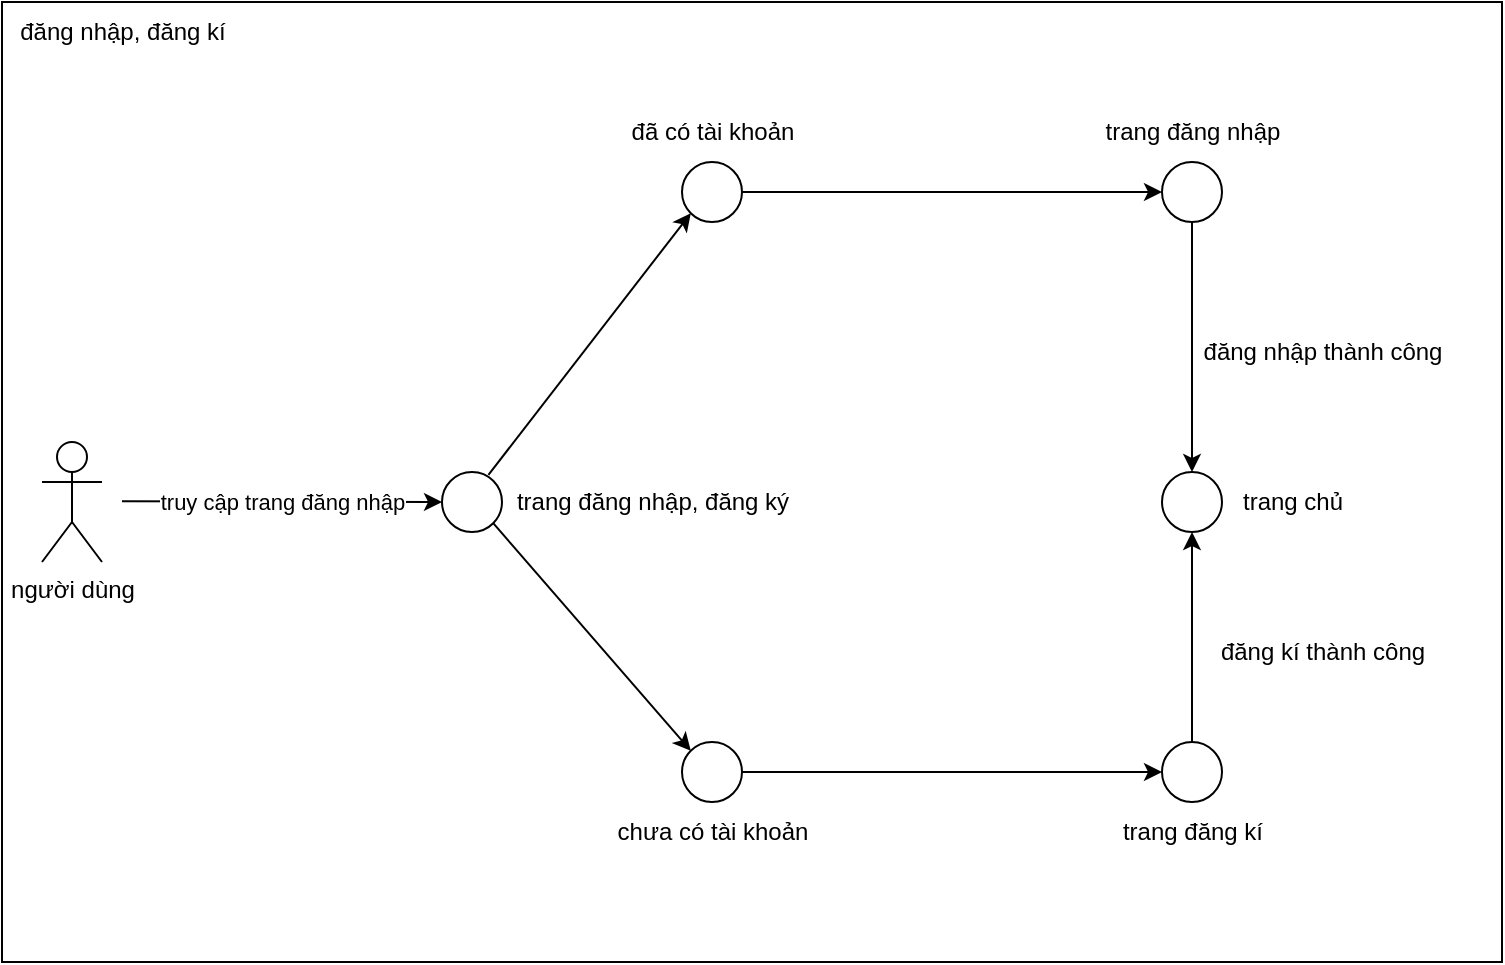 <mxfile version="21.6.8" type="device">
  <diagram name="Page-1" id="_QQmcSKGJUw1K3zRHFVN">
    <mxGraphModel dx="1154" dy="528" grid="1" gridSize="10" guides="1" tooltips="1" connect="1" arrows="1" fold="1" page="1" pageScale="1" pageWidth="827" pageHeight="1169" math="0" shadow="0">
      <root>
        <mxCell id="0" />
        <mxCell id="1" parent="0" />
        <mxCell id="td33pQiQXppunVpRKrVb-76" value="" style="rounded=0;whiteSpace=wrap;html=1;" vertex="1" parent="1">
          <mxGeometry x="20" y="40" width="750" height="480" as="geometry" />
        </mxCell>
        <mxCell id="td33pQiQXppunVpRKrVb-48" value="người dùng" style="shape=umlActor;verticalLabelPosition=bottom;verticalAlign=top;html=1;outlineConnect=0;" vertex="1" parent="1">
          <mxGeometry x="40" y="260" width="30" height="60" as="geometry" />
        </mxCell>
        <mxCell id="td33pQiQXppunVpRKrVb-49" value="" style="ellipse;whiteSpace=wrap;html=1;aspect=fixed;" vertex="1" parent="1">
          <mxGeometry x="240" y="275" width="30" height="30" as="geometry" />
        </mxCell>
        <mxCell id="td33pQiQXppunVpRKrVb-50" value="" style="endArrow=classic;html=1;rounded=0;entryX=0;entryY=0.5;entryDx=0;entryDy=0;" edge="1" parent="1" target="td33pQiQXppunVpRKrVb-49">
          <mxGeometry relative="1" as="geometry">
            <mxPoint x="80" y="289.62" as="sourcePoint" />
            <mxPoint x="180" y="289.62" as="targetPoint" />
          </mxGeometry>
        </mxCell>
        <mxCell id="td33pQiQXppunVpRKrVb-51" value="truy cập trang đăng nhập" style="edgeLabel;resizable=0;html=1;align=center;verticalAlign=middle;" connectable="0" vertex="1" parent="td33pQiQXppunVpRKrVb-50">
          <mxGeometry relative="1" as="geometry" />
        </mxCell>
        <mxCell id="td33pQiQXppunVpRKrVb-54" value="trang đăng nhập, đăng ký" style="text;html=1;align=center;verticalAlign=middle;resizable=0;points=[];autosize=1;strokeColor=none;fillColor=none;" vertex="1" parent="1">
          <mxGeometry x="270" y="275" width="150" height="30" as="geometry" />
        </mxCell>
        <mxCell id="td33pQiQXppunVpRKrVb-56" value="" style="ellipse;whiteSpace=wrap;html=1;aspect=fixed;" vertex="1" parent="1">
          <mxGeometry x="360" y="120" width="30" height="30" as="geometry" />
        </mxCell>
        <mxCell id="td33pQiQXppunVpRKrVb-57" value="" style="ellipse;whiteSpace=wrap;html=1;aspect=fixed;" vertex="1" parent="1">
          <mxGeometry x="360" y="410" width="30" height="30" as="geometry" />
        </mxCell>
        <mxCell id="td33pQiQXppunVpRKrVb-58" value="" style="ellipse;whiteSpace=wrap;html=1;aspect=fixed;" vertex="1" parent="1">
          <mxGeometry x="600" y="120" width="30" height="30" as="geometry" />
        </mxCell>
        <mxCell id="td33pQiQXppunVpRKrVb-59" value="" style="ellipse;whiteSpace=wrap;html=1;aspect=fixed;" vertex="1" parent="1">
          <mxGeometry x="600" y="410" width="30" height="30" as="geometry" />
        </mxCell>
        <mxCell id="td33pQiQXppunVpRKrVb-60" value="" style="ellipse;whiteSpace=wrap;html=1;aspect=fixed;" vertex="1" parent="1">
          <mxGeometry x="600" y="275" width="30" height="30" as="geometry" />
        </mxCell>
        <mxCell id="td33pQiQXppunVpRKrVb-63" value="" style="endArrow=classic;html=1;rounded=0;entryX=0;entryY=1;entryDx=0;entryDy=0;exitX=0.774;exitY=0.048;exitDx=0;exitDy=0;exitPerimeter=0;" edge="1" parent="1" source="td33pQiQXppunVpRKrVb-49" target="td33pQiQXppunVpRKrVb-56">
          <mxGeometry width="50" height="50" relative="1" as="geometry">
            <mxPoint x="260" y="270" as="sourcePoint" />
            <mxPoint x="470" y="260" as="targetPoint" />
          </mxGeometry>
        </mxCell>
        <mxCell id="td33pQiQXppunVpRKrVb-64" value="" style="endArrow=classic;html=1;rounded=0;exitX=1;exitY=1;exitDx=0;exitDy=0;entryX=0;entryY=0;entryDx=0;entryDy=0;" edge="1" parent="1" source="td33pQiQXppunVpRKrVb-49" target="td33pQiQXppunVpRKrVb-57">
          <mxGeometry width="50" height="50" relative="1" as="geometry">
            <mxPoint x="470" y="350" as="sourcePoint" />
            <mxPoint x="520" y="300" as="targetPoint" />
          </mxGeometry>
        </mxCell>
        <mxCell id="td33pQiQXppunVpRKrVb-65" value="" style="endArrow=classic;html=1;rounded=0;exitX=1;exitY=0.5;exitDx=0;exitDy=0;entryX=0;entryY=0.5;entryDx=0;entryDy=0;" edge="1" parent="1" source="td33pQiQXppunVpRKrVb-56" target="td33pQiQXppunVpRKrVb-58">
          <mxGeometry width="50" height="50" relative="1" as="geometry">
            <mxPoint x="470" y="350" as="sourcePoint" />
            <mxPoint x="520" y="300" as="targetPoint" />
          </mxGeometry>
        </mxCell>
        <mxCell id="td33pQiQXppunVpRKrVb-66" value="" style="endArrow=classic;html=1;rounded=0;exitX=1;exitY=0.5;exitDx=0;exitDy=0;entryX=0;entryY=0.5;entryDx=0;entryDy=0;" edge="1" parent="1" source="td33pQiQXppunVpRKrVb-57" target="td33pQiQXppunVpRKrVb-59">
          <mxGeometry width="50" height="50" relative="1" as="geometry">
            <mxPoint x="420" y="327" as="sourcePoint" />
            <mxPoint x="518" y="440" as="targetPoint" />
          </mxGeometry>
        </mxCell>
        <mxCell id="td33pQiQXppunVpRKrVb-67" value="" style="endArrow=classic;html=1;rounded=0;exitX=0.5;exitY=1;exitDx=0;exitDy=0;entryX=0.5;entryY=0;entryDx=0;entryDy=0;" edge="1" parent="1" source="td33pQiQXppunVpRKrVb-58" target="td33pQiQXppunVpRKrVb-60">
          <mxGeometry width="50" height="50" relative="1" as="geometry">
            <mxPoint x="500" y="275" as="sourcePoint" />
            <mxPoint x="598" y="388" as="targetPoint" />
          </mxGeometry>
        </mxCell>
        <mxCell id="td33pQiQXppunVpRKrVb-68" value="" style="endArrow=classic;html=1;rounded=0;exitX=0.5;exitY=0;exitDx=0;exitDy=0;entryX=0.5;entryY=1;entryDx=0;entryDy=0;" edge="1" parent="1" source="td33pQiQXppunVpRKrVb-59" target="td33pQiQXppunVpRKrVb-60">
          <mxGeometry width="50" height="50" relative="1" as="geometry">
            <mxPoint x="620" y="410" as="sourcePoint" />
            <mxPoint x="718" y="523" as="targetPoint" />
          </mxGeometry>
        </mxCell>
        <mxCell id="td33pQiQXppunVpRKrVb-69" value="đã có tài khoản" style="text;html=1;align=center;verticalAlign=middle;resizable=0;points=[];autosize=1;strokeColor=none;fillColor=none;" vertex="1" parent="1">
          <mxGeometry x="325" y="90" width="100" height="30" as="geometry" />
        </mxCell>
        <mxCell id="td33pQiQXppunVpRKrVb-70" value="chưa có tài khoản" style="text;html=1;align=center;verticalAlign=middle;resizable=0;points=[];autosize=1;strokeColor=none;fillColor=none;" vertex="1" parent="1">
          <mxGeometry x="315" y="440" width="120" height="30" as="geometry" />
        </mxCell>
        <mxCell id="td33pQiQXppunVpRKrVb-71" value="trang đăng nhập" style="text;html=1;align=center;verticalAlign=middle;resizable=0;points=[];autosize=1;strokeColor=none;fillColor=none;" vertex="1" parent="1">
          <mxGeometry x="560" y="90" width="110" height="30" as="geometry" />
        </mxCell>
        <mxCell id="td33pQiQXppunVpRKrVb-72" value="trang đăng kí" style="text;html=1;align=center;verticalAlign=middle;resizable=0;points=[];autosize=1;strokeColor=none;fillColor=none;" vertex="1" parent="1">
          <mxGeometry x="570" y="440" width="90" height="30" as="geometry" />
        </mxCell>
        <mxCell id="td33pQiQXppunVpRKrVb-73" value="trang chủ" style="text;html=1;align=center;verticalAlign=middle;resizable=0;points=[];autosize=1;strokeColor=none;fillColor=none;" vertex="1" parent="1">
          <mxGeometry x="630" y="275" width="70" height="30" as="geometry" />
        </mxCell>
        <mxCell id="td33pQiQXppunVpRKrVb-74" value="đăng nhập thành công" style="text;html=1;align=center;verticalAlign=middle;resizable=0;points=[];autosize=1;strokeColor=none;fillColor=none;" vertex="1" parent="1">
          <mxGeometry x="610" y="200" width="140" height="30" as="geometry" />
        </mxCell>
        <mxCell id="td33pQiQXppunVpRKrVb-75" value="đăng kí thành công" style="text;html=1;align=center;verticalAlign=middle;resizable=0;points=[];autosize=1;strokeColor=none;fillColor=none;" vertex="1" parent="1">
          <mxGeometry x="620" y="350" width="120" height="30" as="geometry" />
        </mxCell>
        <mxCell id="td33pQiQXppunVpRKrVb-77" value="đăng nhập, đăng kí" style="text;html=1;align=center;verticalAlign=middle;resizable=0;points=[];autosize=1;strokeColor=none;fillColor=none;" vertex="1" parent="1">
          <mxGeometry x="20" y="40" width="120" height="30" as="geometry" />
        </mxCell>
      </root>
    </mxGraphModel>
  </diagram>
</mxfile>
